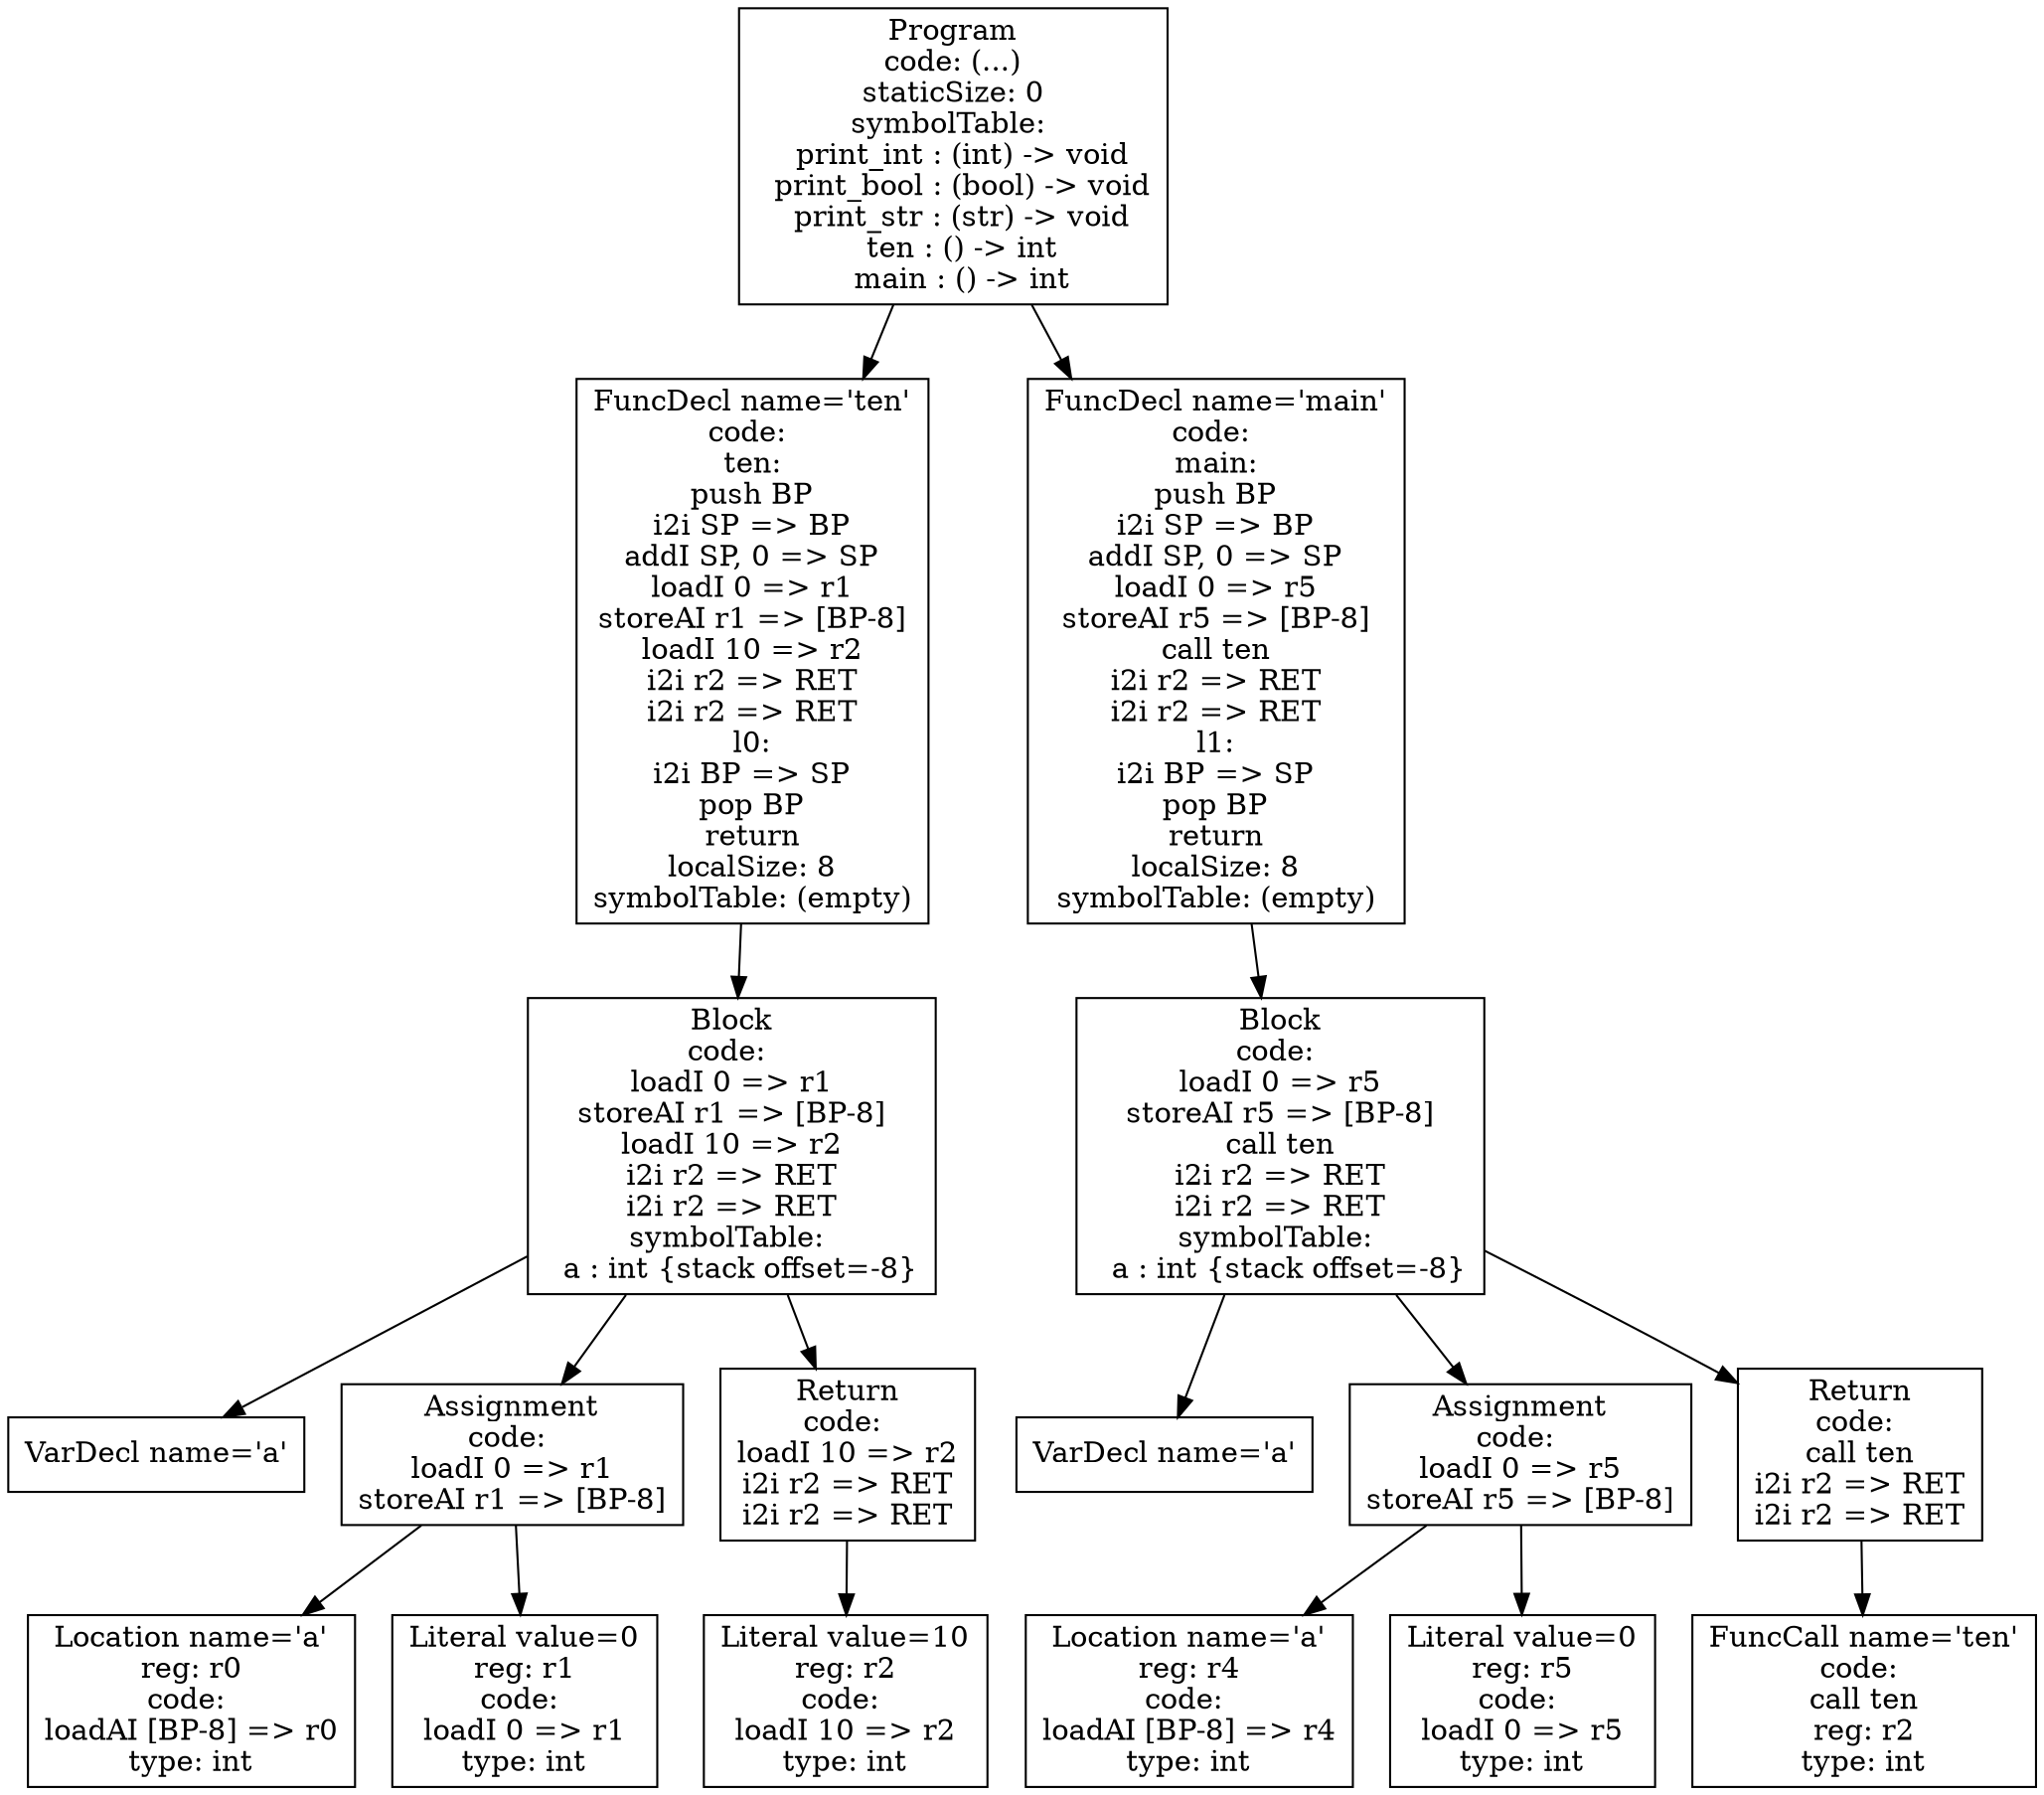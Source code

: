 digraph AST {
3 [shape=box, label="VarDecl name='a'"];
5 [shape=box, label="Location name='a'\nreg: r0\ncode: \nloadAI [BP-8] => r0\ntype: int"];
6 [shape=box, label="Literal value=0\nreg: r1\ncode: \nloadI 0 => r1\ntype: int"];
4 [shape=box, label="Assignment\ncode: \nloadI 0 => r1\nstoreAI r1 => [BP-8]"];
4 -> 5;
4 -> 6;
8 [shape=box, label="Literal value=10\nreg: r2\ncode: \nloadI 10 => r2\ntype: int"];
7 [shape=box, label="Return\ncode: \nloadI 10 => r2\ni2i r2 => RET\ni2i r2 => RET"];
7 -> 8;
2 [shape=box, label="Block\ncode: \nloadI 0 => r1\nstoreAI r1 => [BP-8]\nloadI 10 => r2\ni2i r2 => RET\ni2i r2 => RET\nsymbolTable: \n  a : int {stack offset=-8}"];
2 -> 3;
2 -> 4;
2 -> 7;
1 [shape=box, label="FuncDecl name='ten'\ncode: \nten:\npush BP\ni2i SP => BP\naddI SP, 0 => SP\nloadI 0 => r1\nstoreAI r1 => [BP-8]\nloadI 10 => r2\ni2i r2 => RET\ni2i r2 => RET\nl0:\ni2i BP => SP\npop BP\nreturn\nlocalSize: 8\nsymbolTable: (empty)"];
1 -> 2;
11 [shape=box, label="VarDecl name='a'"];
13 [shape=box, label="Location name='a'\nreg: r4\ncode: \nloadAI [BP-8] => r4\ntype: int"];
14 [shape=box, label="Literal value=0\nreg: r5\ncode: \nloadI 0 => r5\ntype: int"];
12 [shape=box, label="Assignment\ncode: \nloadI 0 => r5\nstoreAI r5 => [BP-8]"];
12 -> 13;
12 -> 14;
16 [shape=box, label="FuncCall name='ten'\ncode: \ncall ten\nreg: r2\ntype: int"];
15 [shape=box, label="Return\ncode: \ncall ten\ni2i r2 => RET\ni2i r2 => RET"];
15 -> 16;
10 [shape=box, label="Block\ncode: \nloadI 0 => r5\nstoreAI r5 => [BP-8]\ncall ten\ni2i r2 => RET\ni2i r2 => RET\nsymbolTable: \n  a : int {stack offset=-8}"];
10 -> 11;
10 -> 12;
10 -> 15;
9 [shape=box, label="FuncDecl name='main'\ncode: \nmain:\npush BP\ni2i SP => BP\naddI SP, 0 => SP\nloadI 0 => r5\nstoreAI r5 => [BP-8]\ncall ten\ni2i r2 => RET\ni2i r2 => RET\nl1:\ni2i BP => SP\npop BP\nreturn\nlocalSize: 8\nsymbolTable: (empty)"];
9 -> 10;
0 [shape=box, label="Program\ncode: (...)\nstaticSize: 0\nsymbolTable: \n  print_int : (int) -> void\n  print_bool : (bool) -> void\n  print_str : (str) -> void\n  ten : () -> int\n  main : () -> int"];
0 -> 1;
0 -> 9;
}
